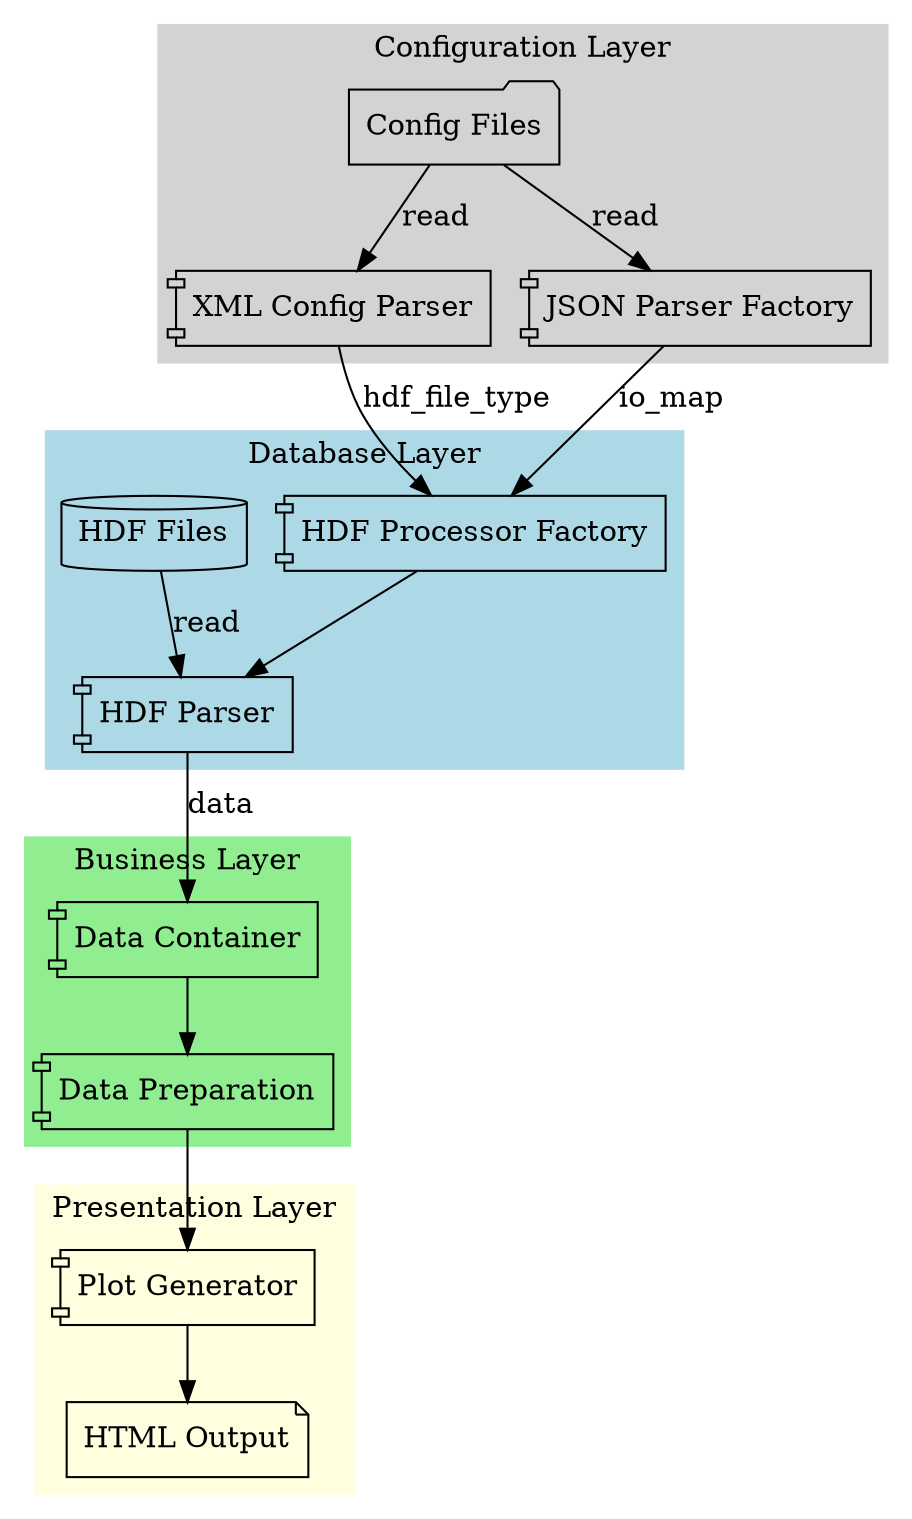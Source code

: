 digraph G {
    rankdir=TB;
    node [shape=component];
    
    subgraph cluster_config {
        label="Configuration Layer";
        style=filled;
        color=lightgrey;
        
        xml_parser [label="XML Config Parser"];
        json_factory [label="JSON Parser Factory"];
        config_files [label="Config Files", shape=folder];
    }
    
    subgraph cluster_db {
        label="Database Layer";
        style=filled;
        color=lightblue;
        
        hdf_factory [label="HDF Processor Factory"];
        hdf_parser [label="HDF Parser"];
        hdf_files [label="HDF Files", shape=cylinder];
    }
    
    subgraph cluster_business {
        label="Business Layer";
        style=filled;
        color=lightgreen;
        
        data_container [label="Data Container"];
        data_prep [label="Data Preparation"];
    }
    
    subgraph cluster_presentation {
        label="Presentation Layer";
        style=filled;
        color=lightyellow;
        
        plot_gen [label="Plot Generator"];
        html_out [label="HTML Output", shape=note];
    }
    
    // Connections
    config_files -> xml_parser [label="read"];
    config_files -> json_factory [label="read"];
    xml_parser -> hdf_factory [label="hdf_file_type"];
    json_factory -> hdf_factory [label="io_map"];
    hdf_factory -> hdf_parser;
    hdf_files -> hdf_parser [label="read"];
    hdf_parser -> data_container [label="data"];
    data_container -> data_prep;
    data_prep -> plot_gen;
    plot_gen -> html_out;
}